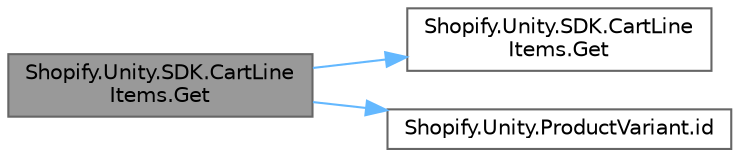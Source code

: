 digraph "Shopify.Unity.SDK.CartLineItems.Get"
{
 // LATEX_PDF_SIZE
  bgcolor="transparent";
  edge [fontname=Helvetica,fontsize=10,labelfontname=Helvetica,labelfontsize=10];
  node [fontname=Helvetica,fontsize=10,shape=box,height=0.2,width=0.4];
  rankdir="LR";
  Node1 [id="Node000001",label="Shopify.Unity.SDK.CartLine\lItems.Get",height=0.2,width=0.4,color="gray40", fillcolor="grey60", style="filled", fontcolor="black",tooltip="Returns one Line Item based on a ProductVariant . If no line item exists for the variant,..."];
  Node1 -> Node2 [id="edge1_Node000001_Node000002",color="steelblue1",style="solid",tooltip=" "];
  Node2 [id="Node000002",label="Shopify.Unity.SDK.CartLine\lItems.Get",height=0.2,width=0.4,color="grey40", fillcolor="white", style="filled",URL="$class_shopify_1_1_unity_1_1_s_d_k_1_1_cart_line_items.html#a06ccbe1299e5654bebff6e74a706062f",tooltip="Returns one Line Item based on a variant id. If no line item exists for the variant id null will be r..."];
  Node1 -> Node3 [id="edge2_Node000001_Node000003",color="steelblue1",style="solid",tooltip=" "];
  Node3 [id="Node000003",label="Shopify.Unity.ProductVariant.id",height=0.2,width=0.4,color="grey40", fillcolor="white", style="filled",URL="$class_shopify_1_1_unity_1_1_product_variant.html#a6263f6adb76bf929f9eafa32173045c3",tooltip="Globally unique identifier."];
}
